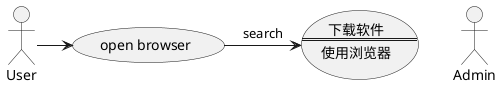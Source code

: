 @startuml

'用例图
'主要用于描述系统的行为及各种功能之间的关系，是描述参与者(Actor)与用例以及用例与用例之间关系的图。
'用例图 = 参与者 + 用例 + 关系
'用例图显示谁将是相关的用户、用户希望系统提供什么服务以及用户需要为系统提供的服务。
'用例图最常用来描述系统以及子系统。
'描述系统功能特性，与实现无关

''''用例图包含三个元素：
'参与者(Actor) 可以是系统或者用户
'用例(Use Case) 代表系统使用的动作
'关联关系(Association) 参与者与用例之间最简单常用的关系



''''''''''' 定义Actor的两种方式
:User: as user
actor Admin as admin

''''''''''' 定义用例的两种方式
(open browser) as ob
'''添加用例描述 download是用例的名称
usecase download as "
下载软件
==
使用浏览器"

'''''''''''' 连接角色和用例
user -> ob
ob -> download : search

@enduml